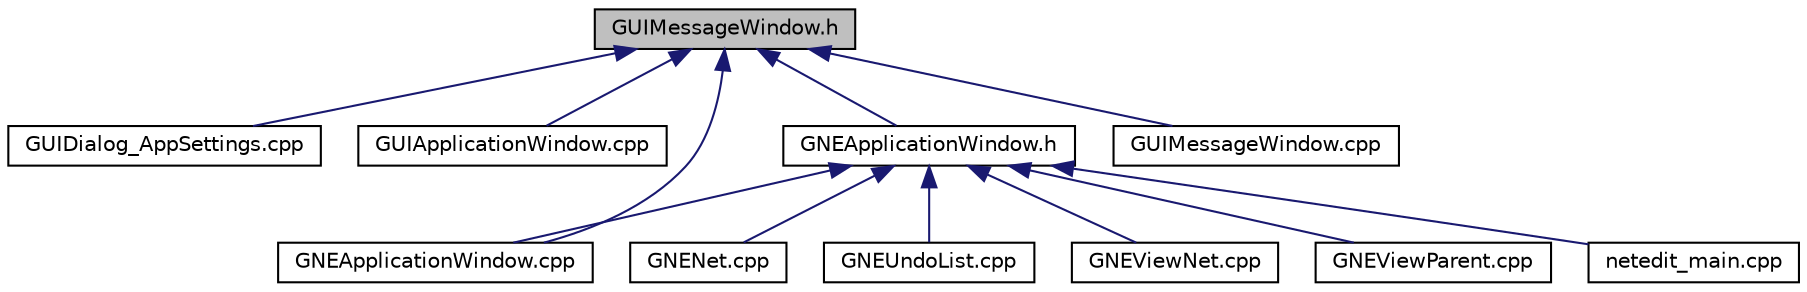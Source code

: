 digraph "GUIMessageWindow.h"
{
  edge [fontname="Helvetica",fontsize="10",labelfontname="Helvetica",labelfontsize="10"];
  node [fontname="Helvetica",fontsize="10",shape=record];
  Node40 [label="GUIMessageWindow.h",height=0.2,width=0.4,color="black", fillcolor="grey75", style="filled", fontcolor="black"];
  Node40 -> Node41 [dir="back",color="midnightblue",fontsize="10",style="solid",fontname="Helvetica"];
  Node41 [label="GUIDialog_AppSettings.cpp",height=0.2,width=0.4,color="black", fillcolor="white", style="filled",URL="$d7/dd2/_g_u_i_dialog___app_settings_8cpp.html"];
  Node40 -> Node42 [dir="back",color="midnightblue",fontsize="10",style="solid",fontname="Helvetica"];
  Node42 [label="GUIApplicationWindow.cpp",height=0.2,width=0.4,color="black", fillcolor="white", style="filled",URL="$d6/de8/_g_u_i_application_window_8cpp.html"];
  Node40 -> Node43 [dir="back",color="midnightblue",fontsize="10",style="solid",fontname="Helvetica"];
  Node43 [label="GNEApplicationWindow.cpp",height=0.2,width=0.4,color="black", fillcolor="white", style="filled",URL="$d5/d18/_g_n_e_application_window_8cpp.html"];
  Node40 -> Node44 [dir="back",color="midnightblue",fontsize="10",style="solid",fontname="Helvetica"];
  Node44 [label="GNEApplicationWindow.h",height=0.2,width=0.4,color="black", fillcolor="white", style="filled",URL="$d1/d49/_g_n_e_application_window_8h.html"];
  Node44 -> Node43 [dir="back",color="midnightblue",fontsize="10",style="solid",fontname="Helvetica"];
  Node44 -> Node45 [dir="back",color="midnightblue",fontsize="10",style="solid",fontname="Helvetica"];
  Node45 [label="GNENet.cpp",height=0.2,width=0.4,color="black", fillcolor="white", style="filled",URL="$d1/db1/_g_n_e_net_8cpp.html"];
  Node44 -> Node46 [dir="back",color="midnightblue",fontsize="10",style="solid",fontname="Helvetica"];
  Node46 [label="GNEUndoList.cpp",height=0.2,width=0.4,color="black", fillcolor="white", style="filled",URL="$d4/db5/_g_n_e_undo_list_8cpp.html"];
  Node44 -> Node47 [dir="back",color="midnightblue",fontsize="10",style="solid",fontname="Helvetica"];
  Node47 [label="GNEViewNet.cpp",height=0.2,width=0.4,color="black", fillcolor="white", style="filled",URL="$dc/de5/_g_n_e_view_net_8cpp.html"];
  Node44 -> Node48 [dir="back",color="midnightblue",fontsize="10",style="solid",fontname="Helvetica"];
  Node48 [label="GNEViewParent.cpp",height=0.2,width=0.4,color="black", fillcolor="white", style="filled",URL="$da/d40/_g_n_e_view_parent_8cpp.html"];
  Node44 -> Node49 [dir="back",color="midnightblue",fontsize="10",style="solid",fontname="Helvetica"];
  Node49 [label="netedit_main.cpp",height=0.2,width=0.4,color="black", fillcolor="white", style="filled",URL="$de/d93/netedit__main_8cpp.html"];
  Node40 -> Node50 [dir="back",color="midnightblue",fontsize="10",style="solid",fontname="Helvetica"];
  Node50 [label="GUIMessageWindow.cpp",height=0.2,width=0.4,color="black", fillcolor="white", style="filled",URL="$df/dad/_g_u_i_message_window_8cpp.html"];
}
